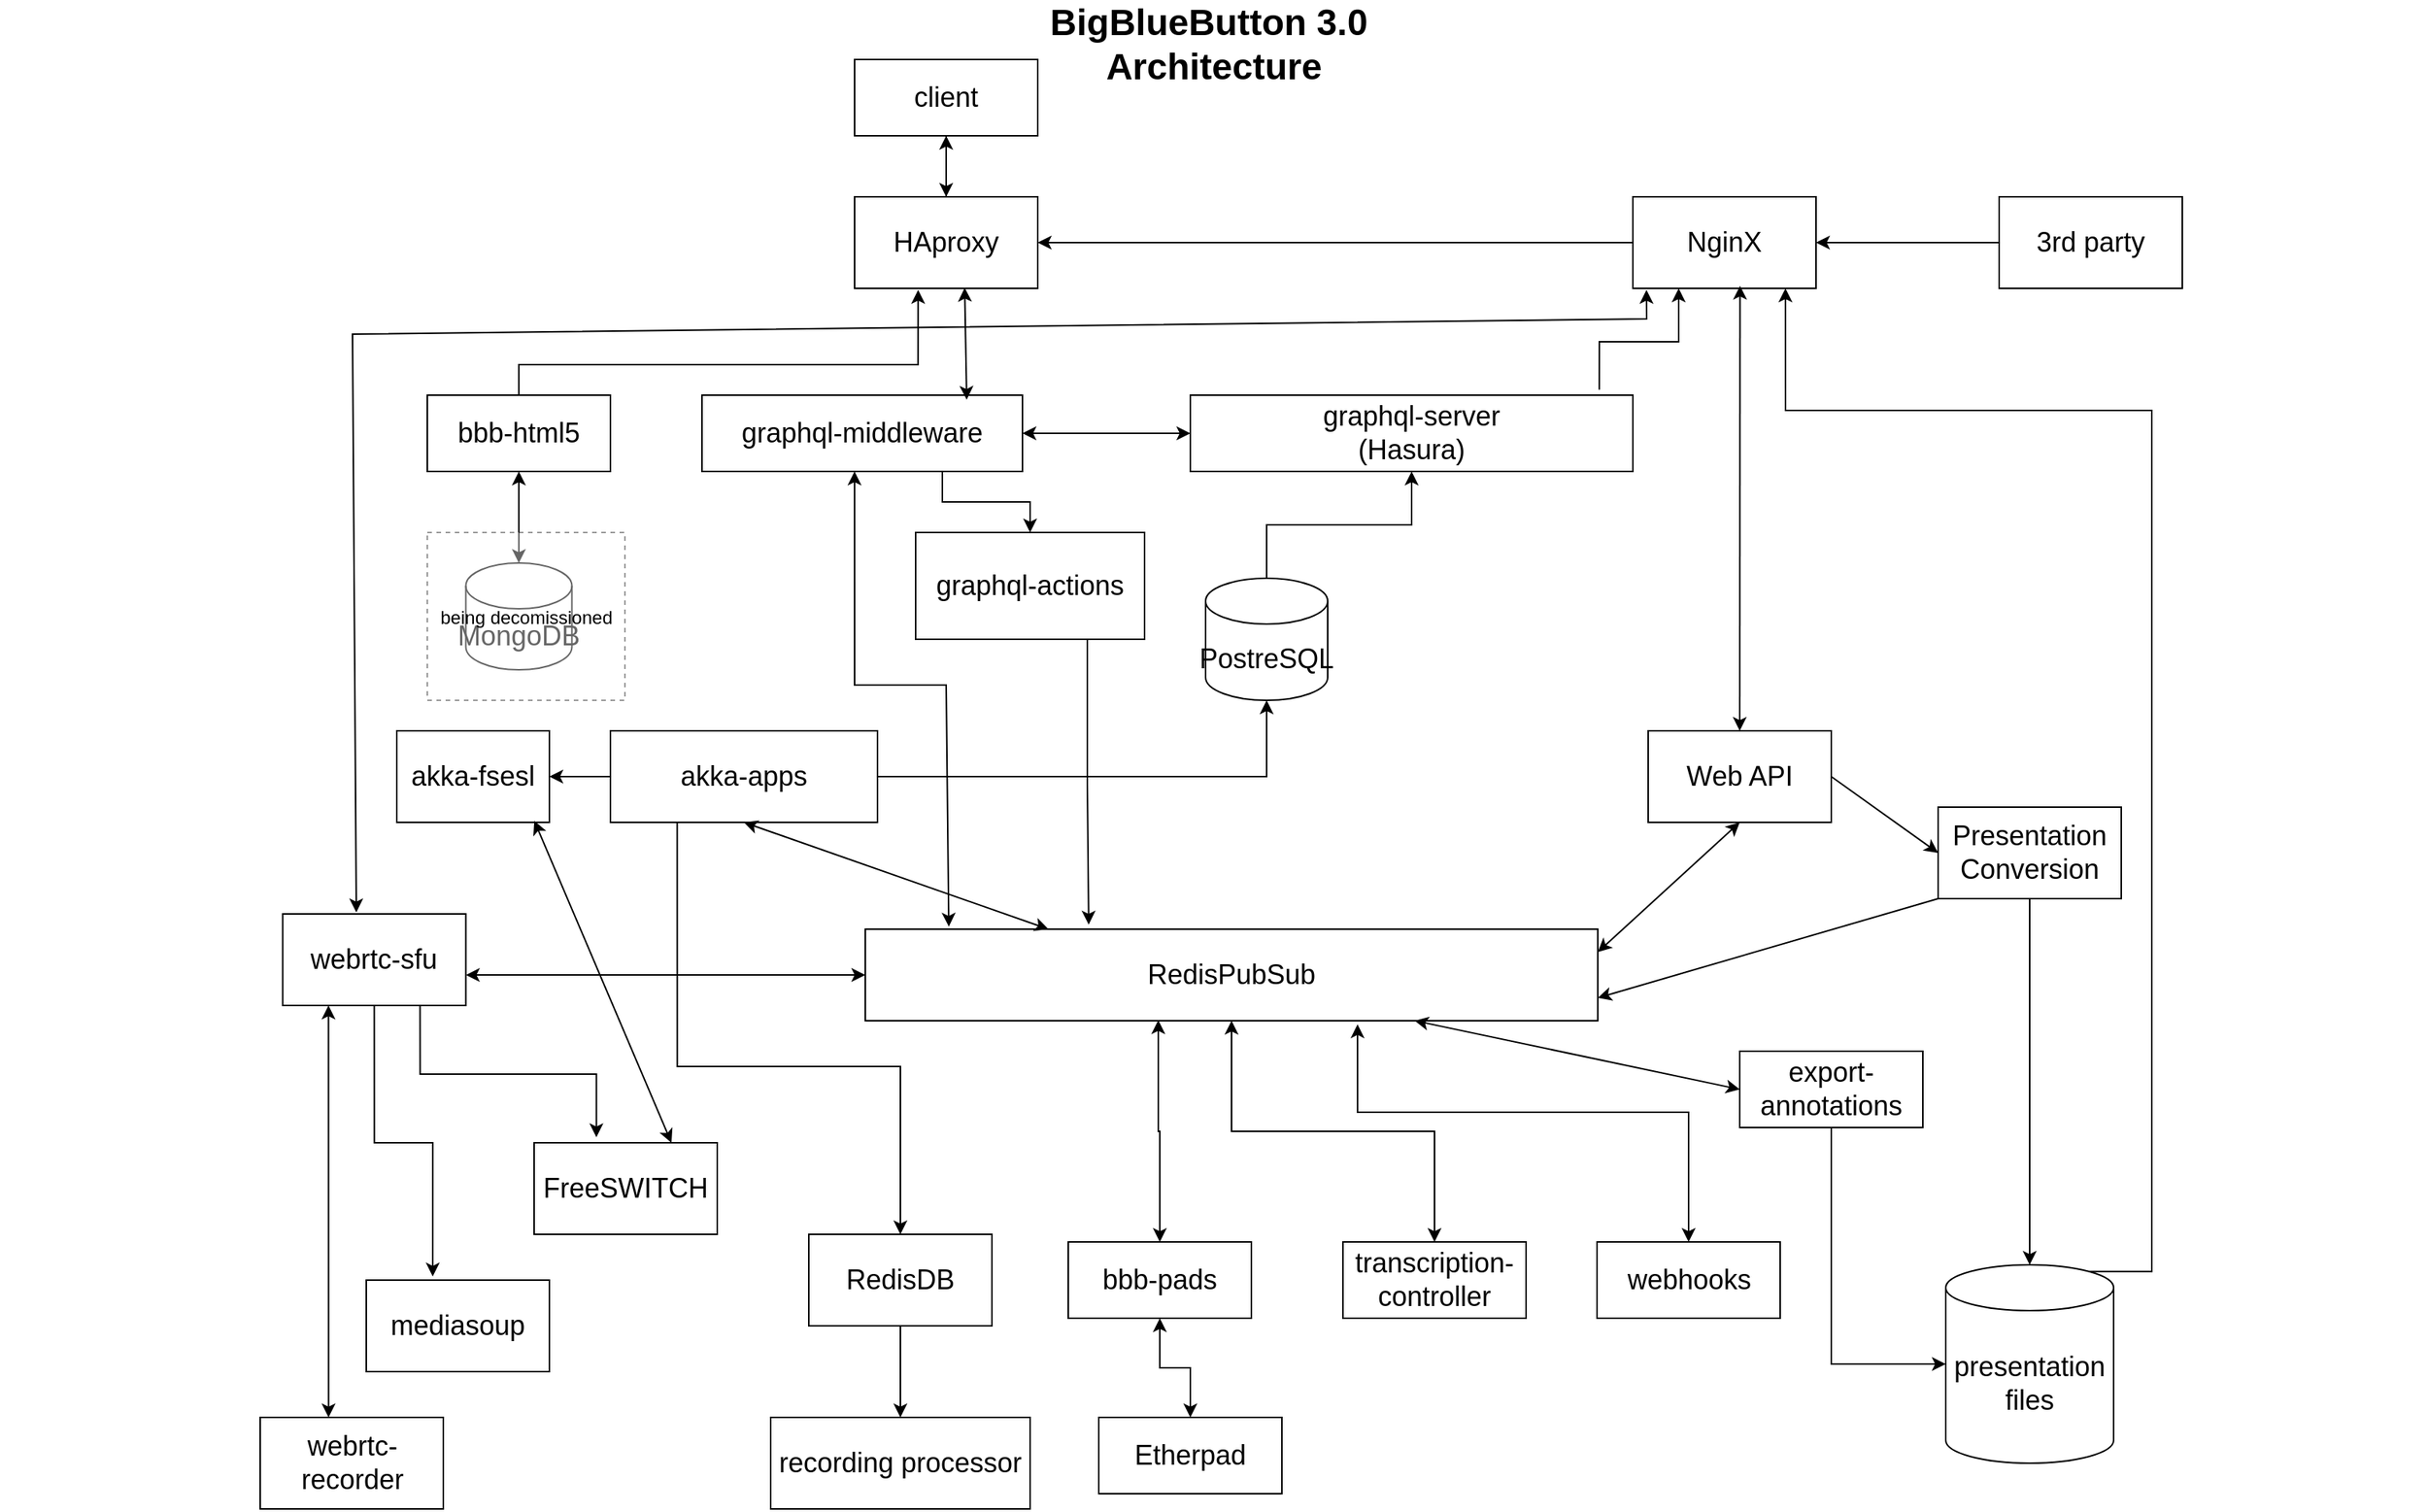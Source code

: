<mxfile version="24.3.1" type="device">
  <diagram name="Page-1" id="74b105a0-9070-1c63-61bc-23e55f88626e">
    <mxGraphModel dx="3572.5" dy="963" grid="1" gridSize="10" guides="1" tooltips="1" connect="1" arrows="1" fold="1" page="1" pageScale="1.5" pageWidth="1169" pageHeight="826" background="none" math="0" shadow="0">
      <root>
        <mxCell id="0" style=";html=1;" />
        <mxCell id="1" style=";html=1;" parent="0" />
        <mxCell id="yXpgxxhhWC8NfGQ2Ca0n-83" style="edgeStyle=orthogonalEdgeStyle;rounded=0;orthogonalLoop=1;jettySize=auto;html=1;endArrow=classic;endFill=1;startArrow=classic;startFill=1;" parent="1" source="yXpgxxhhWC8NfGQ2Ca0n-49" target="yXpgxxhhWC8NfGQ2Ca0n-16" edge="1">
          <mxGeometry relative="1" as="geometry" />
        </mxCell>
        <mxCell id="10b056a9c633e61c-30" value="BigBlueButton 3.0&amp;nbsp;&lt;div&gt;Architecture&lt;/div&gt;" style="text;strokeColor=none;fillColor=none;html=1;fontSize=24;fontStyle=1;verticalAlign=middle;align=center;" parent="1" vertex="1">
          <mxGeometry x="-170" y="40" width="1590" as="geometry" />
        </mxCell>
        <mxCell id="yXpgxxhhWC8NfGQ2Ca0n-37" style="edgeStyle=orthogonalEdgeStyle;rounded=0;orthogonalLoop=1;jettySize=auto;html=1;exitX=0;exitY=0.5;exitDx=0;exitDy=0;entryX=1;entryY=0.5;entryDx=0;entryDy=0;" parent="1" source="yXpgxxhhWC8NfGQ2Ca0n-6" target="yXpgxxhhWC8NfGQ2Ca0n-1" edge="1">
          <mxGeometry relative="1" as="geometry">
            <mxPoint x="650" y="170" as="sourcePoint" />
          </mxGeometry>
        </mxCell>
        <mxCell id="yXpgxxhhWC8NfGQ2Ca0n-65" value="" style="edgeStyle=orthogonalEdgeStyle;rounded=0;orthogonalLoop=1;jettySize=auto;html=1;" parent="1" source="yXpgxxhhWC8NfGQ2Ca0n-1" target="yXpgxxhhWC8NfGQ2Ca0n-63" edge="1">
          <mxGeometry relative="1" as="geometry" />
        </mxCell>
        <mxCell id="yXpgxxhhWC8NfGQ2Ca0n-1" value="&lt;font style=&quot;font-size: 18px;&quot;&gt;HAproxy&lt;/font&gt;" style="rounded=0;whiteSpace=wrap;html=1;" parent="1" vertex="1">
          <mxGeometry x="390" y="140" width="120" height="60" as="geometry" />
        </mxCell>
        <mxCell id="yXpgxxhhWC8NfGQ2Ca0n-42" style="edgeStyle=orthogonalEdgeStyle;rounded=0;orthogonalLoop=1;jettySize=auto;html=1;exitX=0;exitY=0.5;exitDx=0;exitDy=0;" parent="1" source="yXpgxxhhWC8NfGQ2Ca0n-3" target="yXpgxxhhWC8NfGQ2Ca0n-5" edge="1">
          <mxGeometry relative="1" as="geometry" />
        </mxCell>
        <mxCell id="yXpgxxhhWC8NfGQ2Ca0n-82" style="edgeStyle=orthogonalEdgeStyle;rounded=0;orthogonalLoop=1;jettySize=auto;html=1;exitX=0.25;exitY=1;exitDx=0;exitDy=0;entryX=0.5;entryY=0;entryDx=0;entryDy=0;" parent="1" source="yXpgxxhhWC8NfGQ2Ca0n-3" target="yXpgxxhhWC8NfGQ2Ca0n-14" edge="1">
          <mxGeometry relative="1" as="geometry">
            <Array as="points">
              <mxPoint x="274" y="710" />
              <mxPoint x="420" y="710" />
            </Array>
          </mxGeometry>
        </mxCell>
        <mxCell id="yXpgxxhhWC8NfGQ2Ca0n-3" value="&lt;font style=&quot;font-size: 18px;&quot;&gt;akka-apps&lt;/font&gt;" style="rounded=0;whiteSpace=wrap;html=1;" parent="1" vertex="1">
          <mxGeometry x="230" y="490" width="175" height="60" as="geometry" />
        </mxCell>
        <mxCell id="yXpgxxhhWC8NfGQ2Ca0n-4" value="&lt;span style=&quot;font-size: 18px;&quot;&gt;W&lt;/span&gt;&lt;span style=&quot;font-size: 18px; background-color: initial;&quot;&gt;eb API&lt;/span&gt;" style="rounded=0;whiteSpace=wrap;html=1;" parent="1" vertex="1">
          <mxGeometry x="910" y="490" width="120" height="60" as="geometry" />
        </mxCell>
        <mxCell id="yXpgxxhhWC8NfGQ2Ca0n-5" value="&lt;font style=&quot;font-size: 18px;&quot;&gt;akka-fsesl&lt;/font&gt;" style="rounded=0;whiteSpace=wrap;html=1;" parent="1" vertex="1">
          <mxGeometry x="90" y="490" width="100" height="60" as="geometry" />
        </mxCell>
        <mxCell id="yXpgxxhhWC8NfGQ2Ca0n-6" value="&lt;font style=&quot;font-size: 18px;&quot;&gt;NginX&lt;/font&gt;" style="rounded=0;whiteSpace=wrap;html=1;" parent="1" vertex="1">
          <mxGeometry x="900" y="140" width="120" height="60" as="geometry" />
        </mxCell>
        <mxCell id="yXpgxxhhWC8NfGQ2Ca0n-7" value="&lt;font style=&quot;font-size: 18px;&quot;&gt;3rd party&lt;/font&gt;" style="rounded=0;whiteSpace=wrap;html=1;" parent="1" vertex="1">
          <mxGeometry x="1140" y="140" width="120" height="60" as="geometry" />
        </mxCell>
        <mxCell id="yXpgxxhhWC8NfGQ2Ca0n-8" value="&lt;font style=&quot;font-size: 18px;&quot;&gt;FreeSWITCH&lt;/font&gt;" style="rounded=0;whiteSpace=wrap;html=1;" parent="1" vertex="1">
          <mxGeometry x="180" y="760" width="120" height="60" as="geometry" />
        </mxCell>
        <mxCell id="yXpgxxhhWC8NfGQ2Ca0n-9" value="&lt;font style=&quot;font-size: 18px;&quot;&gt;mediasoup&lt;/font&gt;" style="rounded=0;whiteSpace=wrap;html=1;" parent="1" vertex="1">
          <mxGeometry x="70" y="850" width="120" height="60" as="geometry" />
        </mxCell>
        <mxCell id="yXpgxxhhWC8NfGQ2Ca0n-78" style="edgeStyle=orthogonalEdgeStyle;rounded=0;orthogonalLoop=1;jettySize=auto;html=1;exitX=0.25;exitY=1;exitDx=0;exitDy=0;startArrow=classic;startFill=1;" parent="1" source="yXpgxxhhWC8NfGQ2Ca0n-10" target="yXpgxxhhWC8NfGQ2Ca0n-11" edge="1">
          <mxGeometry relative="1" as="geometry">
            <Array as="points">
              <mxPoint x="45" y="870" />
              <mxPoint x="45" y="870" />
            </Array>
          </mxGeometry>
        </mxCell>
        <mxCell id="yXpgxxhhWC8NfGQ2Ca0n-10" value="&lt;font style=&quot;font-size: 18px;&quot;&gt;webrtc-sfu&lt;/font&gt;" style="rounded=0;whiteSpace=wrap;html=1;" parent="1" vertex="1">
          <mxGeometry x="15.25" y="610" width="120" height="60" as="geometry" />
        </mxCell>
        <mxCell id="yXpgxxhhWC8NfGQ2Ca0n-11" value="&lt;font style=&quot;font-size: 18px;&quot;&gt;webrtc-recorder&lt;/font&gt;" style="rounded=0;whiteSpace=wrap;html=1;" parent="1" vertex="1">
          <mxGeometry x="0.5" y="940" width="120" height="60" as="geometry" />
        </mxCell>
        <mxCell id="yXpgxxhhWC8NfGQ2Ca0n-71" style="edgeStyle=orthogonalEdgeStyle;rounded=0;orthogonalLoop=1;jettySize=auto;html=1;entryX=0.5;entryY=0;entryDx=0;entryDy=0;entryPerimeter=0;" parent="1" source="yXpgxxhhWC8NfGQ2Ca0n-12" target="yXpgxxhhWC8NfGQ2Ca0n-67" edge="1">
          <mxGeometry relative="1" as="geometry">
            <mxPoint x="1540" y="690" as="targetPoint" />
          </mxGeometry>
        </mxCell>
        <mxCell id="yXpgxxhhWC8NfGQ2Ca0n-12" value="&lt;font style=&quot;font-size: 18px;&quot;&gt;Presentation Conversion&lt;/font&gt;" style="rounded=0;whiteSpace=wrap;html=1;" parent="1" vertex="1">
          <mxGeometry x="1100" y="540" width="120" height="60" as="geometry" />
        </mxCell>
        <mxCell id="yXpgxxhhWC8NfGQ2Ca0n-91" style="edgeStyle=orthogonalEdgeStyle;rounded=0;orthogonalLoop=1;jettySize=auto;html=1;exitX=0.5;exitY=1;exitDx=0;exitDy=0;entryX=0.5;entryY=0;entryDx=0;entryDy=0;" parent="1" source="yXpgxxhhWC8NfGQ2Ca0n-14" target="yXpgxxhhWC8NfGQ2Ca0n-44" edge="1">
          <mxGeometry relative="1" as="geometry">
            <mxPoint x="410" y="930" as="targetPoint" />
          </mxGeometry>
        </mxCell>
        <mxCell id="yXpgxxhhWC8NfGQ2Ca0n-14" value="&lt;font style=&quot;font-size: 18px;&quot;&gt;RedisDB&lt;/font&gt;" style="rounded=0;whiteSpace=wrap;html=1;" parent="1" vertex="1">
          <mxGeometry x="360" y="820" width="120" height="60" as="geometry" />
        </mxCell>
        <mxCell id="yXpgxxhhWC8NfGQ2Ca0n-15" value="&lt;font style=&quot;font-size: 18px;&quot;&gt;bbb-html5&lt;/font&gt;" style="rounded=0;whiteSpace=wrap;html=1;" parent="1" vertex="1">
          <mxGeometry x="110" y="270" width="120" height="50" as="geometry" />
        </mxCell>
        <mxCell id="yXpgxxhhWC8NfGQ2Ca0n-16" value="&lt;font style=&quot;font-size: 18px;&quot;&gt;RedisPubSub&lt;/font&gt;" style="rounded=0;whiteSpace=wrap;html=1;" parent="1" vertex="1">
          <mxGeometry x="397" y="620" width="480" height="60" as="geometry" />
        </mxCell>
        <mxCell id="yXpgxxhhWC8NfGQ2Ca0n-18" value="" style="endArrow=classic;html=1;rounded=0;exitX=0;exitY=0.5;exitDx=0;exitDy=0;entryX=1;entryY=0.5;entryDx=0;entryDy=0;" parent="1" source="yXpgxxhhWC8NfGQ2Ca0n-7" target="yXpgxxhhWC8NfGQ2Ca0n-6" edge="1">
          <mxGeometry width="50" height="50" relative="1" as="geometry">
            <mxPoint x="1130" y="330" as="sourcePoint" />
            <mxPoint x="1020" y="190" as="targetPoint" />
          </mxGeometry>
        </mxCell>
        <mxCell id="yXpgxxhhWC8NfGQ2Ca0n-20" value="" style="endArrow=classic;html=1;rounded=0;exitX=1;exitY=0.5;exitDx=0;exitDy=0;entryX=0;entryY=0.5;entryDx=0;entryDy=0;" parent="1" edge="1" target="yXpgxxhhWC8NfGQ2Ca0n-12" source="yXpgxxhhWC8NfGQ2Ca0n-4">
          <mxGeometry width="50" height="50" relative="1" as="geometry">
            <mxPoint x="1147" y="550" as="sourcePoint" />
            <mxPoint x="1280" y="550" as="targetPoint" />
          </mxGeometry>
        </mxCell>
        <mxCell id="yXpgxxhhWC8NfGQ2Ca0n-21" value="" style="endArrow=classic;startArrow=classic;html=1;rounded=0;exitX=1;exitY=0.25;exitDx=0;exitDy=0;entryX=0.5;entryY=1;entryDx=0;entryDy=0;" parent="1" source="yXpgxxhhWC8NfGQ2Ca0n-16" target="yXpgxxhhWC8NfGQ2Ca0n-4" edge="1">
          <mxGeometry width="50" height="50" relative="1" as="geometry">
            <mxPoint x="877" y="645" as="sourcePoint" />
            <mxPoint x="1017" y="535" as="targetPoint" />
            <Array as="points" />
          </mxGeometry>
        </mxCell>
        <mxCell id="yXpgxxhhWC8NfGQ2Ca0n-22" value="" style="endArrow=classic;html=1;rounded=0;exitX=0;exitY=1;exitDx=0;exitDy=0;entryX=1;entryY=0.75;entryDx=0;entryDy=0;" parent="1" source="yXpgxxhhWC8NfGQ2Ca0n-12" target="yXpgxxhhWC8NfGQ2Ca0n-16" edge="1">
          <mxGeometry width="50" height="50" relative="1" as="geometry">
            <mxPoint x="1317" y="575" as="sourcePoint" />
            <mxPoint x="890" y="660" as="targetPoint" />
            <Array as="points" />
          </mxGeometry>
        </mxCell>
        <mxCell id="yXpgxxhhWC8NfGQ2Ca0n-24" value="&lt;font style=&quot;font-size: 18px;&quot;&gt;graphql-actions&lt;/font&gt;" style="rounded=0;whiteSpace=wrap;html=1;" parent="1" vertex="1">
          <mxGeometry x="430" y="360" width="150" height="70" as="geometry" />
        </mxCell>
        <mxCell id="yXpgxxhhWC8NfGQ2Ca0n-31" style="edgeStyle=orthogonalEdgeStyle;rounded=0;orthogonalLoop=1;jettySize=auto;html=1;exitX=0.75;exitY=1;exitDx=0;exitDy=0;entryX=0.5;entryY=0;entryDx=0;entryDy=0;" parent="1" source="yXpgxxhhWC8NfGQ2Ca0n-25" target="yXpgxxhhWC8NfGQ2Ca0n-24" edge="1">
          <mxGeometry relative="1" as="geometry" />
        </mxCell>
        <mxCell id="yXpgxxhhWC8NfGQ2Ca0n-25" value="&lt;font style=&quot;font-size: 18px;&quot;&gt;graphql-middleware&lt;/font&gt;" style="rounded=0;whiteSpace=wrap;html=1;" parent="1" vertex="1">
          <mxGeometry x="290" y="270" width="210" height="50" as="geometry" />
        </mxCell>
        <mxCell id="yXpgxxhhWC8NfGQ2Ca0n-26" value="&lt;font style=&quot;font-size: 18px;&quot;&gt;graphql-server&lt;/font&gt;&lt;div&gt;&lt;font style=&quot;font-size: 18px;&quot;&gt;(Hasura)&lt;/font&gt;&lt;/div&gt;" style="rounded=0;whiteSpace=wrap;html=1;" parent="1" vertex="1">
          <mxGeometry x="610" y="270" width="290" height="50" as="geometry" />
        </mxCell>
        <mxCell id="yXpgxxhhWC8NfGQ2Ca0n-57" style="edgeStyle=orthogonalEdgeStyle;rounded=0;orthogonalLoop=1;jettySize=auto;html=1;exitX=0.5;exitY=0;exitDx=0;exitDy=0;exitPerimeter=0;entryX=0.5;entryY=1;entryDx=0;entryDy=0;" parent="1" source="yXpgxxhhWC8NfGQ2Ca0n-27" target="yXpgxxhhWC8NfGQ2Ca0n-26" edge="1">
          <mxGeometry relative="1" as="geometry" />
        </mxCell>
        <mxCell id="yXpgxxhhWC8NfGQ2Ca0n-27" value="&lt;font style=&quot;font-size: 18px;&quot;&gt;PostreSQL&lt;/font&gt;" style="shape=cylinder3;whiteSpace=wrap;html=1;boundedLbl=1;backgroundOutline=1;size=15;" parent="1" vertex="1">
          <mxGeometry x="620" y="390" width="80" height="80" as="geometry" />
        </mxCell>
        <mxCell id="yXpgxxhhWC8NfGQ2Ca0n-35" style="edgeStyle=orthogonalEdgeStyle;rounded=0;orthogonalLoop=1;jettySize=auto;html=1;exitX=0.5;exitY=0;exitDx=0;exitDy=0;entryX=0.347;entryY=1.017;entryDx=0;entryDy=0;entryPerimeter=0;" parent="1" source="yXpgxxhhWC8NfGQ2Ca0n-15" target="yXpgxxhhWC8NfGQ2Ca0n-1" edge="1">
          <mxGeometry relative="1" as="geometry">
            <Array as="points">
              <mxPoint x="170" y="250" />
              <mxPoint x="432" y="250" />
            </Array>
          </mxGeometry>
        </mxCell>
        <mxCell id="yXpgxxhhWC8NfGQ2Ca0n-39" value="" style="endArrow=classic;startArrow=classic;html=1;rounded=0;exitX=0.402;exitY=-0.017;exitDx=0;exitDy=0;exitPerimeter=0;entryX=0.074;entryY=1.017;entryDx=0;entryDy=0;entryPerimeter=0;" parent="1" source="yXpgxxhhWC8NfGQ2Ca0n-10" target="yXpgxxhhWC8NfGQ2Ca0n-6" edge="1">
          <mxGeometry width="50" height="50" relative="1" as="geometry">
            <mxPoint x="-80" y="610" as="sourcePoint" />
            <mxPoint x="910" y="220" as="targetPoint" />
            <Array as="points">
              <mxPoint x="61" y="230" />
              <mxPoint x="909" y="220" />
            </Array>
          </mxGeometry>
        </mxCell>
        <mxCell id="yXpgxxhhWC8NfGQ2Ca0n-40" value="" style="endArrow=classic;startArrow=classic;html=1;rounded=0;exitX=0.75;exitY=0;exitDx=0;exitDy=0;entryX=0.901;entryY=0.983;entryDx=0;entryDy=0;entryPerimeter=0;" parent="1" source="yXpgxxhhWC8NfGQ2Ca0n-8" target="yXpgxxhhWC8NfGQ2Ca0n-5" edge="1">
          <mxGeometry width="50" height="50" relative="1" as="geometry">
            <mxPoint x="680" y="520" as="sourcePoint" />
            <mxPoint x="134" y="550" as="targetPoint" />
          </mxGeometry>
        </mxCell>
        <mxCell id="yXpgxxhhWC8NfGQ2Ca0n-41" value="" style="endArrow=classic;startArrow=classic;html=1;rounded=0;exitX=0.5;exitY=1;exitDx=0;exitDy=0;entryX=0.25;entryY=0;entryDx=0;entryDy=0;" parent="1" source="yXpgxxhhWC8NfGQ2Ca0n-3" target="yXpgxxhhWC8NfGQ2Ca0n-16" edge="1">
          <mxGeometry width="50" height="50" relative="1" as="geometry">
            <mxPoint x="680" y="520" as="sourcePoint" />
            <mxPoint x="730" y="470" as="targetPoint" />
          </mxGeometry>
        </mxCell>
        <mxCell id="yXpgxxhhWC8NfGQ2Ca0n-44" value="&lt;font style=&quot;font-size: 18px;&quot;&gt;recording processor&lt;/font&gt;" style="rounded=0;whiteSpace=wrap;html=1;" parent="1" vertex="1">
          <mxGeometry x="335" y="940" width="170" height="60" as="geometry" />
        </mxCell>
        <mxCell id="yXpgxxhhWC8NfGQ2Ca0n-47" style="edgeStyle=orthogonalEdgeStyle;rounded=0;orthogonalLoop=1;jettySize=auto;html=1;exitX=0.924;exitY=-0.073;exitDx=0;exitDy=0;entryX=0.25;entryY=1;entryDx=0;entryDy=0;exitPerimeter=0;" parent="1" source="yXpgxxhhWC8NfGQ2Ca0n-26" target="yXpgxxhhWC8NfGQ2Ca0n-6" edge="1">
          <mxGeometry relative="1" as="geometry" />
        </mxCell>
        <mxCell id="yXpgxxhhWC8NfGQ2Ca0n-48" value="&lt;font style=&quot;font-size: 18px;&quot;&gt;export-annotations&lt;/font&gt;" style="rounded=0;whiteSpace=wrap;html=1;" parent="1" vertex="1">
          <mxGeometry x="970" y="700" width="120" height="50" as="geometry" />
        </mxCell>
        <mxCell id="yXpgxxhhWC8NfGQ2Ca0n-49" value="&lt;font style=&quot;font-size: 18px;&quot;&gt;transcription-controller&lt;/font&gt;" style="rounded=0;whiteSpace=wrap;html=1;" parent="1" vertex="1">
          <mxGeometry x="710" y="825" width="120" height="50" as="geometry" />
        </mxCell>
        <mxCell id="yXpgxxhhWC8NfGQ2Ca0n-50" value="" style="endArrow=classic;startArrow=classic;html=1;rounded=0;exitX=1;exitY=0.5;exitDx=0;exitDy=0;entryX=0;entryY=0.5;entryDx=0;entryDy=0;" parent="1" source="yXpgxxhhWC8NfGQ2Ca0n-25" target="yXpgxxhhWC8NfGQ2Ca0n-26" edge="1">
          <mxGeometry width="50" height="50" relative="1" as="geometry">
            <mxPoint x="680" y="520" as="sourcePoint" />
            <mxPoint x="600" y="305" as="targetPoint" />
          </mxGeometry>
        </mxCell>
        <mxCell id="yXpgxxhhWC8NfGQ2Ca0n-51" value="" style="endArrow=classic;startArrow=classic;html=1;rounded=0;entryX=0.601;entryY=0.994;entryDx=0;entryDy=0;entryPerimeter=0;exitX=0.826;exitY=0.06;exitDx=0;exitDy=0;exitPerimeter=0;" parent="1" source="yXpgxxhhWC8NfGQ2Ca0n-25" target="yXpgxxhhWC8NfGQ2Ca0n-1" edge="1">
          <mxGeometry width="50" height="50" relative="1" as="geometry">
            <mxPoint x="680" y="520" as="sourcePoint" />
            <mxPoint x="730" y="470" as="targetPoint" />
          </mxGeometry>
        </mxCell>
        <mxCell id="yXpgxxhhWC8NfGQ2Ca0n-54" style="edgeStyle=orthogonalEdgeStyle;rounded=0;orthogonalLoop=1;jettySize=auto;html=1;exitX=0.75;exitY=1;exitDx=0;exitDy=0;entryX=0.305;entryY=-0.05;entryDx=0;entryDy=0;entryPerimeter=0;" parent="1" source="yXpgxxhhWC8NfGQ2Ca0n-24" target="yXpgxxhhWC8NfGQ2Ca0n-16" edge="1">
          <mxGeometry relative="1" as="geometry" />
        </mxCell>
        <mxCell id="yXpgxxhhWC8NfGQ2Ca0n-56" style="edgeStyle=orthogonalEdgeStyle;rounded=0;orthogonalLoop=1;jettySize=auto;html=1;exitX=1;exitY=0.5;exitDx=0;exitDy=0;entryX=0.5;entryY=1;entryDx=0;entryDy=0;entryPerimeter=0;" parent="1" source="yXpgxxhhWC8NfGQ2Ca0n-3" target="yXpgxxhhWC8NfGQ2Ca0n-27" edge="1">
          <mxGeometry relative="1" as="geometry" />
        </mxCell>
        <mxCell id="yXpgxxhhWC8NfGQ2Ca0n-59" value="" style="endArrow=classic;startArrow=classic;html=1;rounded=0;exitX=0.114;exitY=-0.028;exitDx=0;exitDy=0;exitPerimeter=0;entryX=0.476;entryY=1;entryDx=0;entryDy=0;entryPerimeter=0;" parent="1" source="yXpgxxhhWC8NfGQ2Ca0n-16" target="yXpgxxhhWC8NfGQ2Ca0n-25" edge="1">
          <mxGeometry width="50" height="50" relative="1" as="geometry">
            <mxPoint x="330" y="370" as="sourcePoint" />
            <mxPoint x="380" y="320" as="targetPoint" />
            <Array as="points">
              <mxPoint x="450" y="460" />
              <mxPoint x="390" y="460" />
            </Array>
          </mxGeometry>
        </mxCell>
        <mxCell id="yXpgxxhhWC8NfGQ2Ca0n-60" value="" style="endArrow=classic;startArrow=classic;html=1;rounded=0;exitX=0.5;exitY=0;exitDx=0;exitDy=0;entryX=0.585;entryY=0.972;entryDx=0;entryDy=0;entryPerimeter=0;" parent="1" source="yXpgxxhhWC8NfGQ2Ca0n-4" target="yXpgxxhhWC8NfGQ2Ca0n-6" edge="1">
          <mxGeometry width="50" height="50" relative="1" as="geometry">
            <mxPoint x="950" y="250" as="sourcePoint" />
            <mxPoint x="1000" y="200" as="targetPoint" />
          </mxGeometry>
        </mxCell>
        <mxCell id="yXpgxxhhWC8NfGQ2Ca0n-64" style="edgeStyle=orthogonalEdgeStyle;rounded=0;orthogonalLoop=1;jettySize=auto;html=1;exitX=0.5;exitY=1;exitDx=0;exitDy=0;entryX=0.5;entryY=0;entryDx=0;entryDy=0;" parent="1" source="yXpgxxhhWC8NfGQ2Ca0n-63" target="yXpgxxhhWC8NfGQ2Ca0n-1" edge="1">
          <mxGeometry relative="1" as="geometry" />
        </mxCell>
        <mxCell id="yXpgxxhhWC8NfGQ2Ca0n-63" value="&lt;font style=&quot;font-size: 18px;&quot;&gt;client&lt;/font&gt;" style="rounded=0;whiteSpace=wrap;html=1;" parent="1" vertex="1">
          <mxGeometry x="390" y="50" width="120" height="50" as="geometry" />
        </mxCell>
        <mxCell id="yXpgxxhhWC8NfGQ2Ca0n-72" style="edgeStyle=orthogonalEdgeStyle;rounded=0;orthogonalLoop=1;jettySize=auto;html=1;exitX=0.855;exitY=0;exitDx=0;exitDy=4.35;exitPerimeter=0;entryX=0.833;entryY=1;entryDx=0;entryDy=0;entryPerimeter=0;" parent="1" source="yXpgxxhhWC8NfGQ2Ca0n-67" target="yXpgxxhhWC8NfGQ2Ca0n-6" edge="1">
          <mxGeometry relative="1" as="geometry">
            <Array as="points">
              <mxPoint x="1240" y="844" />
              <mxPoint x="1240" y="280" />
              <mxPoint x="1000" y="280" />
            </Array>
          </mxGeometry>
        </mxCell>
        <mxCell id="yXpgxxhhWC8NfGQ2Ca0n-67" value="&lt;font style=&quot;font-size: 18px;&quot;&gt;presentation files&lt;/font&gt;" style="shape=cylinder3;whiteSpace=wrap;html=1;boundedLbl=1;backgroundOutline=1;size=15;" parent="1" vertex="1">
          <mxGeometry x="1105" y="840" width="110" height="130" as="geometry" />
        </mxCell>
        <mxCell id="yXpgxxhhWC8NfGQ2Ca0n-68" value="" style="endArrow=classic;startArrow=classic;html=1;rounded=0;entryX=0;entryY=0.5;entryDx=0;entryDy=0;exitX=0.75;exitY=1;exitDx=0;exitDy=0;" parent="1" source="yXpgxxhhWC8NfGQ2Ca0n-16" target="yXpgxxhhWC8NfGQ2Ca0n-48" edge="1">
          <mxGeometry width="50" height="50" relative="1" as="geometry">
            <mxPoint x="680" y="520" as="sourcePoint" />
            <mxPoint x="730" y="470" as="targetPoint" />
          </mxGeometry>
        </mxCell>
        <mxCell id="yXpgxxhhWC8NfGQ2Ca0n-70" style="edgeStyle=orthogonalEdgeStyle;rounded=0;orthogonalLoop=1;jettySize=auto;html=1;exitX=0.5;exitY=1;exitDx=0;exitDy=0;entryX=0;entryY=0.5;entryDx=0;entryDy=0;entryPerimeter=0;" parent="1" source="yXpgxxhhWC8NfGQ2Ca0n-48" target="yXpgxxhhWC8NfGQ2Ca0n-67" edge="1">
          <mxGeometry relative="1" as="geometry" />
        </mxCell>
        <mxCell id="yXpgxxhhWC8NfGQ2Ca0n-75" value="" style="endArrow=classic;startArrow=classic;html=1;rounded=0;entryX=1;entryY=0.667;entryDx=0;entryDy=0;entryPerimeter=0;" parent="1" source="yXpgxxhhWC8NfGQ2Ca0n-16" target="yXpgxxhhWC8NfGQ2Ca0n-10" edge="1">
          <mxGeometry width="50" height="50" relative="1" as="geometry">
            <mxPoint x="680" y="500" as="sourcePoint" />
            <mxPoint y="650" as="targetPoint" />
          </mxGeometry>
        </mxCell>
        <mxCell id="yXpgxxhhWC8NfGQ2Ca0n-76" style="edgeStyle=orthogonalEdgeStyle;rounded=0;orthogonalLoop=1;jettySize=auto;html=1;exitX=0.5;exitY=1;exitDx=0;exitDy=0;entryX=0.363;entryY=-0.039;entryDx=0;entryDy=0;entryPerimeter=0;" parent="1" source="yXpgxxhhWC8NfGQ2Ca0n-10" target="yXpgxxhhWC8NfGQ2Ca0n-9" edge="1">
          <mxGeometry relative="1" as="geometry" />
        </mxCell>
        <mxCell id="yXpgxxhhWC8NfGQ2Ca0n-77" style="edgeStyle=orthogonalEdgeStyle;rounded=0;orthogonalLoop=1;jettySize=auto;html=1;exitX=0.75;exitY=1;exitDx=0;exitDy=0;entryX=0.34;entryY=-0.061;entryDx=0;entryDy=0;entryPerimeter=0;" parent="1" source="yXpgxxhhWC8NfGQ2Ca0n-10" target="yXpgxxhhWC8NfGQ2Ca0n-8" edge="1">
          <mxGeometry relative="1" as="geometry" />
        </mxCell>
        <mxCell id="yXpgxxhhWC8NfGQ2Ca0n-81" value="&lt;font style=&quot;font-size: 18px;&quot;&gt;webhooks&lt;/font&gt;" style="rounded=0;whiteSpace=wrap;html=1;" parent="1" vertex="1">
          <mxGeometry x="876.5" y="825" width="120" height="50" as="geometry" />
        </mxCell>
        <mxCell id="yXpgxxhhWC8NfGQ2Ca0n-85" style="edgeStyle=orthogonalEdgeStyle;rounded=0;orthogonalLoop=1;jettySize=auto;html=1;exitX=0.5;exitY=0;exitDx=0;exitDy=0;entryX=0.672;entryY=1.039;entryDx=0;entryDy=0;entryPerimeter=0;startArrow=classic;startFill=1;" parent="1" source="yXpgxxhhWC8NfGQ2Ca0n-81" target="yXpgxxhhWC8NfGQ2Ca0n-16" edge="1">
          <mxGeometry relative="1" as="geometry">
            <Array as="points">
              <mxPoint x="937" y="740" />
              <mxPoint x="720" y="740" />
            </Array>
          </mxGeometry>
        </mxCell>
        <mxCell id="yXpgxxhhWC8NfGQ2Ca0n-89" style="edgeStyle=orthogonalEdgeStyle;rounded=0;orthogonalLoop=1;jettySize=auto;html=1;startArrow=classic;startFill=1;entryX=0.4;entryY=0.994;entryDx=0;entryDy=0;entryPerimeter=0;" parent="1" source="yXpgxxhhWC8NfGQ2Ca0n-86" target="yXpgxxhhWC8NfGQ2Ca0n-16" edge="1">
          <mxGeometry relative="1" as="geometry">
            <mxPoint x="590" y="690" as="targetPoint" />
          </mxGeometry>
        </mxCell>
        <mxCell id="yXpgxxhhWC8NfGQ2Ca0n-86" value="&lt;font style=&quot;font-size: 18px;&quot;&gt;bbb-pads&lt;/font&gt;" style="rounded=0;whiteSpace=wrap;html=1;" parent="1" vertex="1">
          <mxGeometry x="530" y="825" width="120" height="50" as="geometry" />
        </mxCell>
        <mxCell id="yXpgxxhhWC8NfGQ2Ca0n-90" style="edgeStyle=orthogonalEdgeStyle;rounded=0;orthogonalLoop=1;jettySize=auto;html=1;exitX=0.5;exitY=0;exitDx=0;exitDy=0;startArrow=classic;startFill=1;" parent="1" source="yXpgxxhhWC8NfGQ2Ca0n-87" target="yXpgxxhhWC8NfGQ2Ca0n-86" edge="1">
          <mxGeometry relative="1" as="geometry" />
        </mxCell>
        <mxCell id="yXpgxxhhWC8NfGQ2Ca0n-87" value="&lt;span style=&quot;font-size: 18px;&quot;&gt;Etherpad&lt;/span&gt;" style="rounded=0;whiteSpace=wrap;html=1;" parent="1" vertex="1">
          <mxGeometry x="550" y="940" width="120" height="50" as="geometry" />
        </mxCell>
        <mxCell id="E-o9VWXL15_o7cwUFqd2-1" value="&lt;font style=&quot;font-size: 18px;&quot;&gt;MongoDB&lt;/font&gt;" style="shape=cylinder3;whiteSpace=wrap;html=1;boundedLbl=1;backgroundOutline=1;size=15;" vertex="1" parent="1">
          <mxGeometry x="135.25" y="380" width="69.5" height="70" as="geometry" />
        </mxCell>
        <mxCell id="E-o9VWXL15_o7cwUFqd2-2" style="edgeStyle=orthogonalEdgeStyle;rounded=0;orthogonalLoop=1;jettySize=auto;html=1;exitX=0.5;exitY=1;exitDx=0;exitDy=0;entryX=0.5;entryY=0;entryDx=0;entryDy=0;entryPerimeter=0;startArrow=classic;startFill=1;" edge="1" parent="1" source="yXpgxxhhWC8NfGQ2Ca0n-15" target="E-o9VWXL15_o7cwUFqd2-1">
          <mxGeometry relative="1" as="geometry" />
        </mxCell>
        <mxCell id="E-o9VWXL15_o7cwUFqd2-4" value="&lt;p style=&quot;line-height: 100%;&quot;&gt;being decomissioned&lt;/p&gt;" style="rounded=0;whiteSpace=wrap;html=1;dashed=1;opacity=40;" vertex="1" parent="1">
          <mxGeometry x="110" y="360" width="129.5" height="110" as="geometry" />
        </mxCell>
      </root>
    </mxGraphModel>
  </diagram>
</mxfile>
